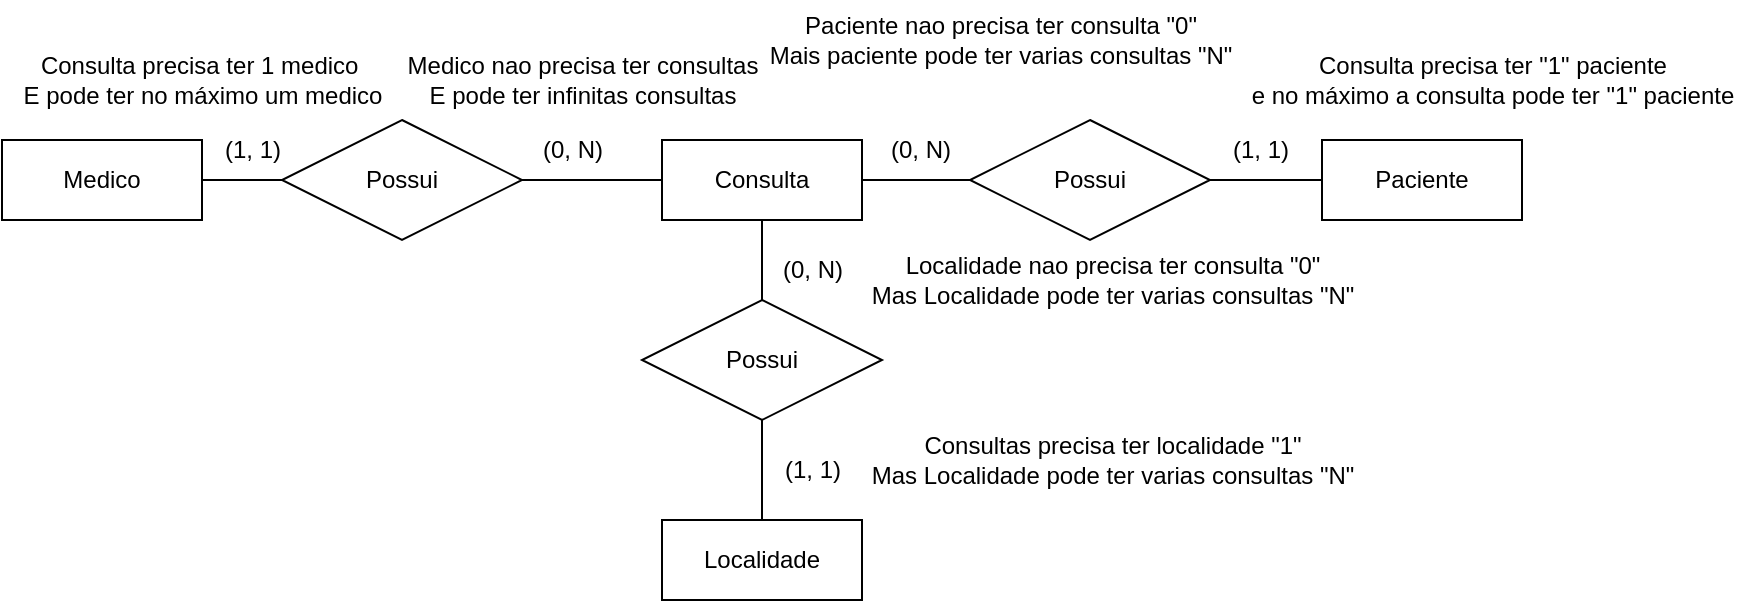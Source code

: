 <mxfile version="26.2.3" pages="3">
  <diagram name="Modelo conceitual" id="XJc79qeLwXaZQegzi9rI">
    <mxGraphModel dx="418" dy="225" grid="1" gridSize="10" guides="1" tooltips="1" connect="1" arrows="1" fold="1" page="1" pageScale="1" pageWidth="827" pageHeight="1169" background="#ffffff" math="0" shadow="0">
      <root>
        <mxCell id="0" />
        <mxCell id="1" parent="0" />
        <mxCell id="3dppU04SeRHl2wdxv3HG-57" value="Medico" style="whiteSpace=wrap;html=1;align=center;" vertex="1" parent="1">
          <mxGeometry x="40" y="170" width="100" height="40" as="geometry" />
        </mxCell>
        <mxCell id="3dppU04SeRHl2wdxv3HG-72" value="" style="edgeStyle=orthogonalEdgeStyle;rounded=0;orthogonalLoop=1;jettySize=auto;html=1;endArrow=none;startFill=0;" edge="1" parent="1" source="3dppU04SeRHl2wdxv3HG-58" target="3dppU04SeRHl2wdxv3HG-70">
          <mxGeometry relative="1" as="geometry" />
        </mxCell>
        <mxCell id="3dppU04SeRHl2wdxv3HG-58" value="Paciente" style="whiteSpace=wrap;html=1;align=center;" vertex="1" parent="1">
          <mxGeometry x="700" y="170" width="100" height="40" as="geometry" />
        </mxCell>
        <mxCell id="3dppU04SeRHl2wdxv3HG-67" value="" style="edgeStyle=orthogonalEdgeStyle;rounded=0;orthogonalLoop=1;jettySize=auto;html=1;endArrow=none;startFill=0;" edge="1" parent="1" source="3dppU04SeRHl2wdxv3HG-59" target="3dppU04SeRHl2wdxv3HG-66">
          <mxGeometry relative="1" as="geometry" />
        </mxCell>
        <mxCell id="3dppU04SeRHl2wdxv3HG-59" value="Consulta" style="whiteSpace=wrap;html=1;align=center;" vertex="1" parent="1">
          <mxGeometry x="370" y="170" width="100" height="40" as="geometry" />
        </mxCell>
        <mxCell id="3dppU04SeRHl2wdxv3HG-76" value="" style="edgeStyle=orthogonalEdgeStyle;rounded=0;orthogonalLoop=1;jettySize=auto;html=1;endArrow=none;startFill=0;" edge="1" parent="1" source="3dppU04SeRHl2wdxv3HG-60" target="3dppU04SeRHl2wdxv3HG-74">
          <mxGeometry relative="1" as="geometry" />
        </mxCell>
        <mxCell id="3dppU04SeRHl2wdxv3HG-60" value="Localidade" style="whiteSpace=wrap;html=1;align=center;" vertex="1" parent="1">
          <mxGeometry x="370" y="360" width="100" height="40" as="geometry" />
        </mxCell>
        <mxCell id="3dppU04SeRHl2wdxv3HG-69" value="" style="edgeStyle=orthogonalEdgeStyle;rounded=0;orthogonalLoop=1;jettySize=auto;html=1;endArrow=none;startFill=0;" edge="1" parent="1" source="3dppU04SeRHl2wdxv3HG-66" target="3dppU04SeRHl2wdxv3HG-57">
          <mxGeometry relative="1" as="geometry" />
        </mxCell>
        <mxCell id="3dppU04SeRHl2wdxv3HG-66" value="Possui" style="shape=rhombus;perimeter=rhombusPerimeter;whiteSpace=wrap;html=1;align=center;" vertex="1" parent="1">
          <mxGeometry x="180" y="160" width="120" height="60" as="geometry" />
        </mxCell>
        <mxCell id="3dppU04SeRHl2wdxv3HG-71" value="" style="edgeStyle=orthogonalEdgeStyle;rounded=0;orthogonalLoop=1;jettySize=auto;html=1;endArrow=none;startFill=0;" edge="1" parent="1" source="3dppU04SeRHl2wdxv3HG-70" target="3dppU04SeRHl2wdxv3HG-59">
          <mxGeometry relative="1" as="geometry" />
        </mxCell>
        <mxCell id="3dppU04SeRHl2wdxv3HG-70" value="Possui" style="shape=rhombus;perimeter=rhombusPerimeter;whiteSpace=wrap;html=1;align=center;" vertex="1" parent="1">
          <mxGeometry x="524" y="160" width="120" height="60" as="geometry" />
        </mxCell>
        <mxCell id="3dppU04SeRHl2wdxv3HG-75" value="" style="edgeStyle=orthogonalEdgeStyle;rounded=0;orthogonalLoop=1;jettySize=auto;html=1;endArrow=none;startFill=0;" edge="1" parent="1" source="3dppU04SeRHl2wdxv3HG-74" target="3dppU04SeRHl2wdxv3HG-59">
          <mxGeometry relative="1" as="geometry" />
        </mxCell>
        <mxCell id="3dppU04SeRHl2wdxv3HG-74" value="Possui" style="shape=rhombus;perimeter=rhombusPerimeter;whiteSpace=wrap;html=1;align=center;" vertex="1" parent="1">
          <mxGeometry x="360" y="250" width="120" height="60" as="geometry" />
        </mxCell>
        <mxCell id="3dppU04SeRHl2wdxv3HG-80" value="(1, 1)" style="text;html=1;align=center;verticalAlign=middle;resizable=0;points=[];autosize=1;strokeColor=none;fillColor=none;" vertex="1" parent="1">
          <mxGeometry x="140" y="160" width="50" height="30" as="geometry" />
        </mxCell>
        <mxCell id="tSEoyFwH2tr-Kf0IpZKN-1" value="(0, N)" style="text;html=1;align=center;verticalAlign=middle;resizable=0;points=[];autosize=1;strokeColor=none;fillColor=none;" vertex="1" parent="1">
          <mxGeometry x="300" y="160" width="50" height="30" as="geometry" />
        </mxCell>
        <mxCell id="tSEoyFwH2tr-Kf0IpZKN-2" value="Consulta precisa ter 1 medico&amp;nbsp;&lt;div&gt;E pode ter no máximo um medico&lt;/div&gt;" style="text;html=1;align=center;verticalAlign=middle;resizable=0;points=[];autosize=1;strokeColor=none;fillColor=none;" vertex="1" parent="1">
          <mxGeometry x="40" y="120" width="200" height="40" as="geometry" />
        </mxCell>
        <mxCell id="tSEoyFwH2tr-Kf0IpZKN-3" value="Medico nao precisa ter consultas&lt;div&gt;E pode ter infinitas consultas&lt;/div&gt;" style="text;html=1;align=center;verticalAlign=middle;resizable=0;points=[];autosize=1;strokeColor=none;fillColor=none;" vertex="1" parent="1">
          <mxGeometry x="230" y="120" width="200" height="40" as="geometry" />
        </mxCell>
        <mxCell id="tSEoyFwH2tr-Kf0IpZKN-4" value="(1, 1)" style="text;html=1;align=center;verticalAlign=middle;resizable=0;points=[];autosize=1;strokeColor=none;fillColor=none;" vertex="1" parent="1">
          <mxGeometry x="644" y="160" width="50" height="30" as="geometry" />
        </mxCell>
        <mxCell id="tSEoyFwH2tr-Kf0IpZKN-5" value="(0, N)" style="text;html=1;align=center;verticalAlign=middle;resizable=0;points=[];autosize=1;strokeColor=none;fillColor=none;" vertex="1" parent="1">
          <mxGeometry x="474" y="160" width="50" height="30" as="geometry" />
        </mxCell>
        <mxCell id="tSEoyFwH2tr-Kf0IpZKN-9" value="(0, N)" style="text;html=1;align=center;verticalAlign=middle;resizable=0;points=[];autosize=1;strokeColor=none;fillColor=none;" vertex="1" parent="1">
          <mxGeometry x="420" y="220" width="50" height="30" as="geometry" />
        </mxCell>
        <mxCell id="tSEoyFwH2tr-Kf0IpZKN-11" value="(1, 1)" style="text;html=1;align=center;verticalAlign=middle;resizable=0;points=[];autosize=1;strokeColor=none;fillColor=none;" vertex="1" parent="1">
          <mxGeometry x="420" y="320" width="50" height="30" as="geometry" />
        </mxCell>
        <mxCell id="tSEoyFwH2tr-Kf0IpZKN-12" value="Paciente nao precisa ter consulta &quot;0&quot;&lt;div&gt;Mais paciente pode ter varias consultas &quot;N&quot;&lt;/div&gt;" style="text;html=1;align=center;verticalAlign=middle;resizable=0;points=[];autosize=1;strokeColor=none;fillColor=none;" vertex="1" parent="1">
          <mxGeometry x="414" y="100" width="250" height="40" as="geometry" />
        </mxCell>
        <mxCell id="tSEoyFwH2tr-Kf0IpZKN-13" value="Consulta precisa ter &quot;1&quot; paciente&lt;div&gt;e no máximo a consulta pode ter &quot;1&quot; paciente&lt;/div&gt;" style="text;html=1;align=center;verticalAlign=middle;resizable=0;points=[];autosize=1;strokeColor=none;fillColor=none;" vertex="1" parent="1">
          <mxGeometry x="655" y="120" width="260" height="40" as="geometry" />
        </mxCell>
        <mxCell id="tSEoyFwH2tr-Kf0IpZKN-14" value="Localidade nao precisa ter consulta &quot;0&quot;&lt;div&gt;Mas Localidade pode ter varias consultas &quot;N&quot;&lt;/div&gt;" style="text;html=1;align=center;verticalAlign=middle;resizable=0;points=[];autosize=1;strokeColor=none;fillColor=none;" vertex="1" parent="1">
          <mxGeometry x="465" y="220" width="260" height="40" as="geometry" />
        </mxCell>
        <mxCell id="tSEoyFwH2tr-Kf0IpZKN-15" value="Consultas precisa ter localidade &quot;1&quot;&lt;div&gt;Mas Localidade pode ter varias consultas &quot;N&quot;&lt;/div&gt;" style="text;html=1;align=center;verticalAlign=middle;resizable=0;points=[];autosize=1;strokeColor=none;fillColor=none;" vertex="1" parent="1">
          <mxGeometry x="465" y="310" width="260" height="40" as="geometry" />
        </mxCell>
      </root>
    </mxGraphModel>
  </diagram>
  <diagram id="kzHvt4eMKb_3tpxGKZ4m" name="Modelo lógico">
    <mxGraphModel dx="1044" dy="562" grid="1" gridSize="10" guides="1" tooltips="1" connect="1" arrows="1" fold="1" page="1" pageScale="1" pageWidth="827" pageHeight="1169" math="0" shadow="0">
      <root>
        <mxCell id="0" />
        <mxCell id="1" parent="0" />
      </root>
    </mxGraphModel>
  </diagram>
  <diagram id="kAMq7JZ3V7Dj62kXD_8T" name="Modelo fisico">
    <mxGraphModel dx="1044" dy="562" grid="1" gridSize="10" guides="1" tooltips="1" connect="1" arrows="1" fold="1" page="1" pageScale="1" pageWidth="827" pageHeight="1169" math="0" shadow="0">
      <root>
        <mxCell id="0" />
        <mxCell id="1" parent="0" />
      </root>
    </mxGraphModel>
  </diagram>
</mxfile>
